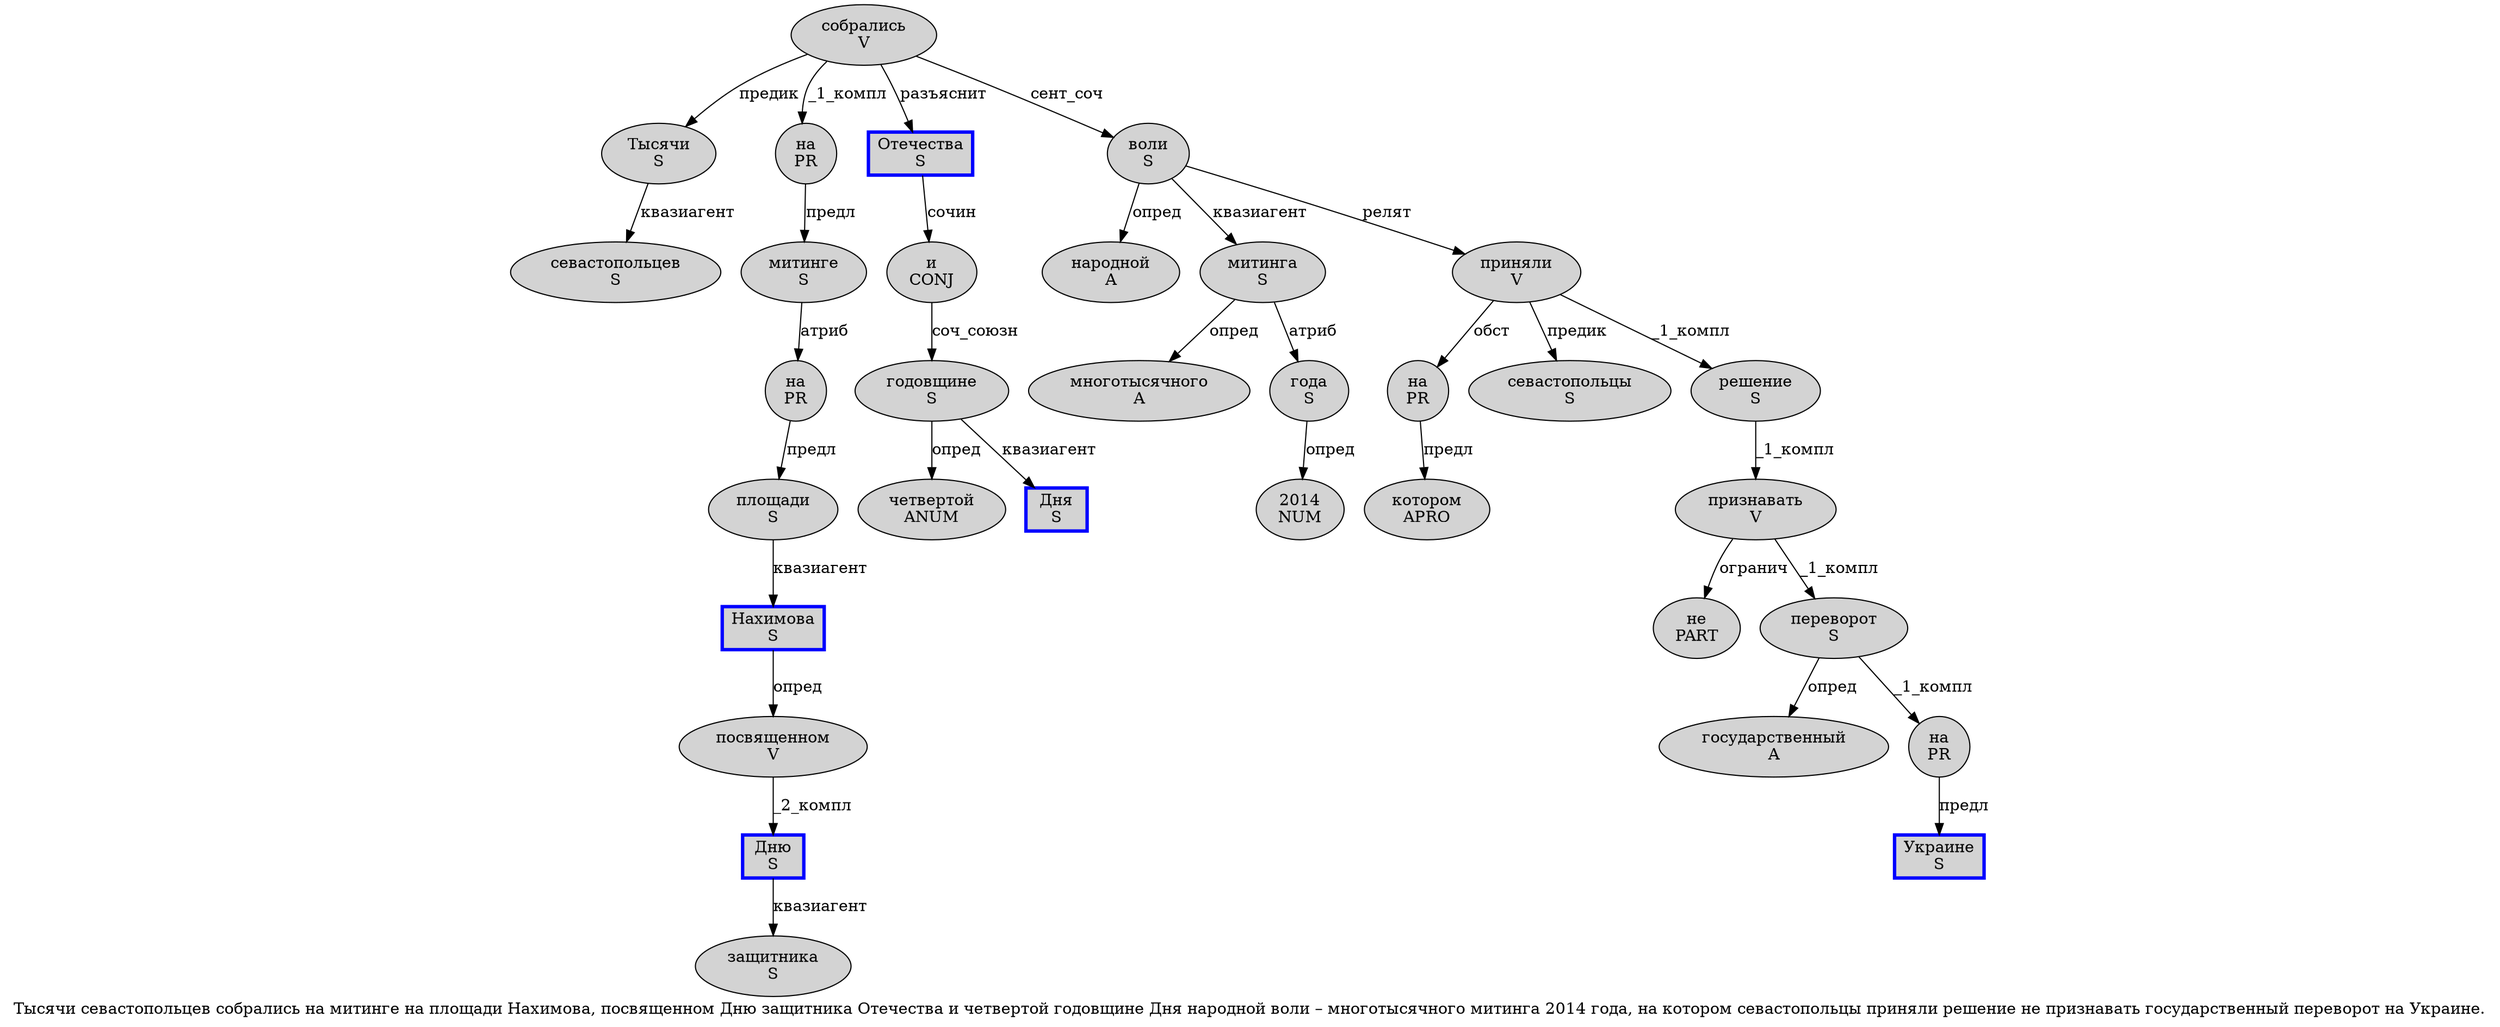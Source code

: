 digraph SENTENCE_350 {
	graph [label="Тысячи севастопольцев собрались на митинге на площади Нахимова, посвященном Дню защитника Отечества и четвертой годовщине Дня народной воли – многотысячного митинга 2014 года, на котором севастопольцы приняли решение не признавать государственный переворот на Украине."]
	node [style=filled]
		0 [label="Тысячи
S" color="" fillcolor=lightgray penwidth=1 shape=ellipse]
		1 [label="севастопольцев
S" color="" fillcolor=lightgray penwidth=1 shape=ellipse]
		2 [label="собрались
V" color="" fillcolor=lightgray penwidth=1 shape=ellipse]
		3 [label="на
PR" color="" fillcolor=lightgray penwidth=1 shape=ellipse]
		4 [label="митинге
S" color="" fillcolor=lightgray penwidth=1 shape=ellipse]
		5 [label="на
PR" color="" fillcolor=lightgray penwidth=1 shape=ellipse]
		6 [label="площади
S" color="" fillcolor=lightgray penwidth=1 shape=ellipse]
		7 [label="Нахимова
S" color=blue fillcolor=lightgray penwidth=3 shape=box]
		9 [label="посвященном
V" color="" fillcolor=lightgray penwidth=1 shape=ellipse]
		10 [label="Дню
S" color=blue fillcolor=lightgray penwidth=3 shape=box]
		11 [label="защитника
S" color="" fillcolor=lightgray penwidth=1 shape=ellipse]
		12 [label="Отечества
S" color=blue fillcolor=lightgray penwidth=3 shape=box]
		13 [label="и
CONJ" color="" fillcolor=lightgray penwidth=1 shape=ellipse]
		14 [label="четвертой
ANUM" color="" fillcolor=lightgray penwidth=1 shape=ellipse]
		15 [label="годовщине
S" color="" fillcolor=lightgray penwidth=1 shape=ellipse]
		16 [label="Дня
S" color=blue fillcolor=lightgray penwidth=3 shape=box]
		17 [label="народной
A" color="" fillcolor=lightgray penwidth=1 shape=ellipse]
		18 [label="воли
S" color="" fillcolor=lightgray penwidth=1 shape=ellipse]
		20 [label="многотысячного
A" color="" fillcolor=lightgray penwidth=1 shape=ellipse]
		21 [label="митинга
S" color="" fillcolor=lightgray penwidth=1 shape=ellipse]
		22 [label="2014
NUM" color="" fillcolor=lightgray penwidth=1 shape=ellipse]
		23 [label="года
S" color="" fillcolor=lightgray penwidth=1 shape=ellipse]
		25 [label="на
PR" color="" fillcolor=lightgray penwidth=1 shape=ellipse]
		26 [label="котором
APRO" color="" fillcolor=lightgray penwidth=1 shape=ellipse]
		27 [label="севастопольцы
S" color="" fillcolor=lightgray penwidth=1 shape=ellipse]
		28 [label="приняли
V" color="" fillcolor=lightgray penwidth=1 shape=ellipse]
		29 [label="решение
S" color="" fillcolor=lightgray penwidth=1 shape=ellipse]
		30 [label="не
PART" color="" fillcolor=lightgray penwidth=1 shape=ellipse]
		31 [label="признавать
V" color="" fillcolor=lightgray penwidth=1 shape=ellipse]
		32 [label="государственный
A" color="" fillcolor=lightgray penwidth=1 shape=ellipse]
		33 [label="переворот
S" color="" fillcolor=lightgray penwidth=1 shape=ellipse]
		34 [label="на
PR" color="" fillcolor=lightgray penwidth=1 shape=ellipse]
		35 [label="Украине
S" color=blue fillcolor=lightgray penwidth=3 shape=box]
			12 -> 13 [label="сочин"]
			15 -> 14 [label="опред"]
			15 -> 16 [label="квазиагент"]
			9 -> 10 [label="_2_компл"]
			21 -> 20 [label="опред"]
			21 -> 23 [label="атриб"]
			28 -> 25 [label="обст"]
			28 -> 27 [label="предик"]
			28 -> 29 [label="_1_компл"]
			4 -> 5 [label="атриб"]
			34 -> 35 [label="предл"]
			31 -> 30 [label="огранич"]
			31 -> 33 [label="_1_компл"]
			25 -> 26 [label="предл"]
			29 -> 31 [label="_1_компл"]
			6 -> 7 [label="квазиагент"]
			18 -> 17 [label="опред"]
			18 -> 21 [label="квазиагент"]
			18 -> 28 [label="релят"]
			5 -> 6 [label="предл"]
			13 -> 15 [label="соч_союзн"]
			10 -> 11 [label="квазиагент"]
			23 -> 22 [label="опред"]
			7 -> 9 [label="опред"]
			2 -> 0 [label="предик"]
			2 -> 3 [label="_1_компл"]
			2 -> 12 [label="разъяснит"]
			2 -> 18 [label="сент_соч"]
			0 -> 1 [label="квазиагент"]
			33 -> 32 [label="опред"]
			33 -> 34 [label="_1_компл"]
			3 -> 4 [label="предл"]
}